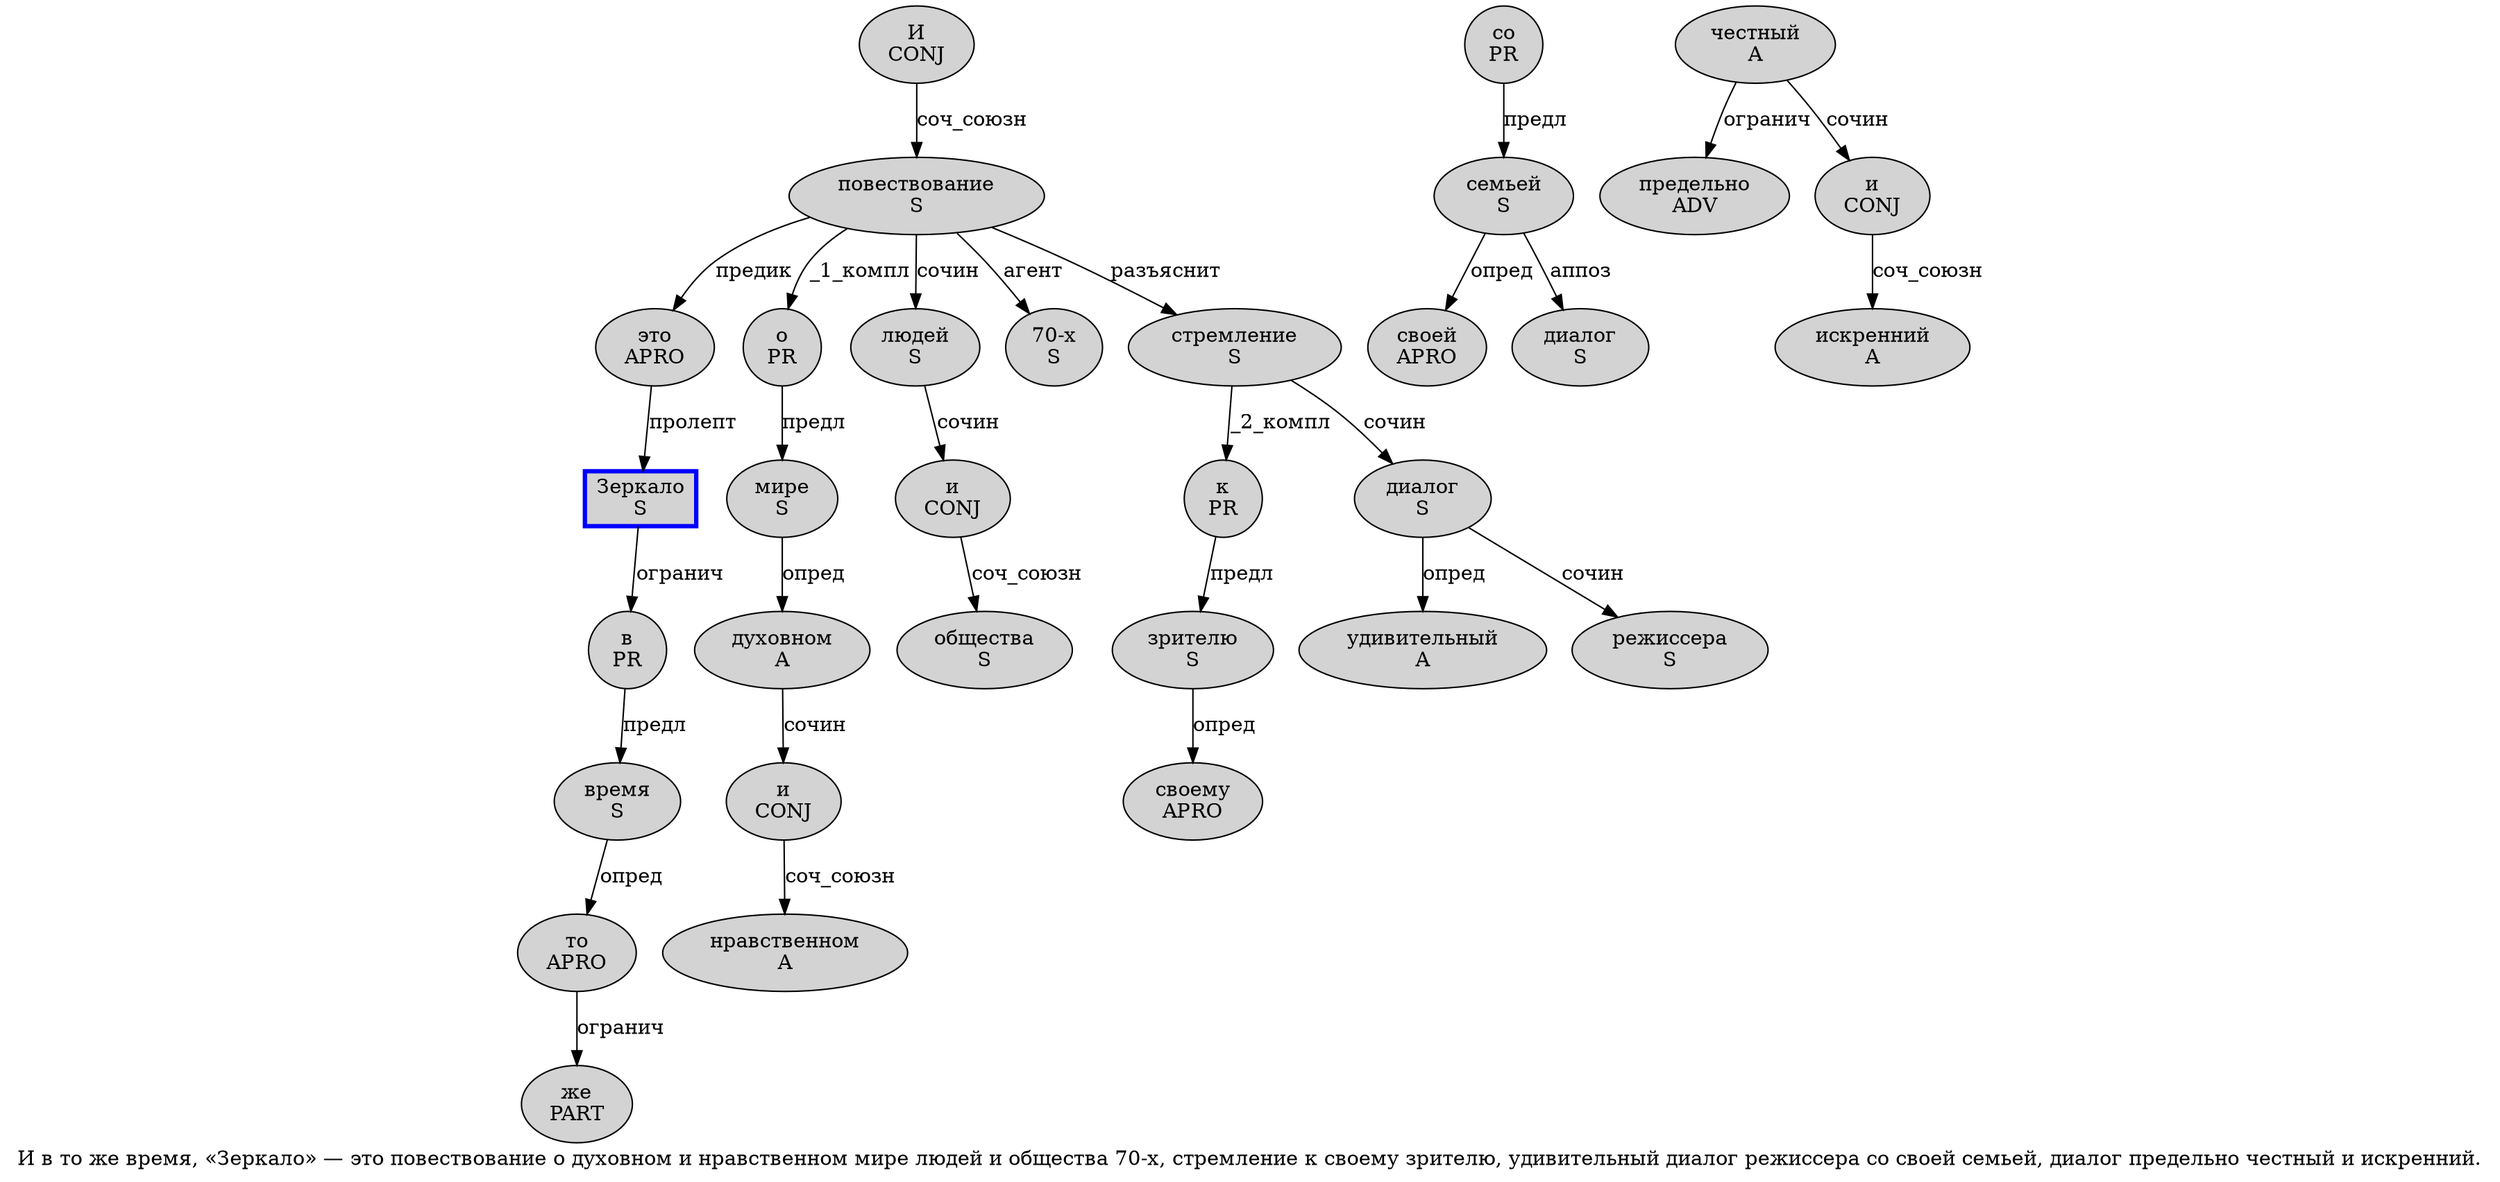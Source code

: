 digraph SENTENCE_2115 {
	graph [label="И в то же время, «Зеркало» — это повествование о духовном и нравственном мире людей и общества 70-х, стремление к своему зрителю, удивительный диалог режиссера со своей семьей, диалог предельно честный и искренний."]
	node [style=filled]
		0 [label="И
CONJ" color="" fillcolor=lightgray penwidth=1 shape=ellipse]
		1 [label="в
PR" color="" fillcolor=lightgray penwidth=1 shape=ellipse]
		2 [label="то
APRO" color="" fillcolor=lightgray penwidth=1 shape=ellipse]
		3 [label="же
PART" color="" fillcolor=lightgray penwidth=1 shape=ellipse]
		4 [label="время
S" color="" fillcolor=lightgray penwidth=1 shape=ellipse]
		7 [label="Зеркало
S" color=blue fillcolor=lightgray penwidth=3 shape=box]
		10 [label="это
APRO" color="" fillcolor=lightgray penwidth=1 shape=ellipse]
		11 [label="повествование
S" color="" fillcolor=lightgray penwidth=1 shape=ellipse]
		12 [label="о
PR" color="" fillcolor=lightgray penwidth=1 shape=ellipse]
		13 [label="духовном
A" color="" fillcolor=lightgray penwidth=1 shape=ellipse]
		14 [label="и
CONJ" color="" fillcolor=lightgray penwidth=1 shape=ellipse]
		15 [label="нравственном
A" color="" fillcolor=lightgray penwidth=1 shape=ellipse]
		16 [label="мире
S" color="" fillcolor=lightgray penwidth=1 shape=ellipse]
		17 [label="людей
S" color="" fillcolor=lightgray penwidth=1 shape=ellipse]
		18 [label="и
CONJ" color="" fillcolor=lightgray penwidth=1 shape=ellipse]
		19 [label="общества
S" color="" fillcolor=lightgray penwidth=1 shape=ellipse]
		20 [label="70-х
S" color="" fillcolor=lightgray penwidth=1 shape=ellipse]
		22 [label="стремление
S" color="" fillcolor=lightgray penwidth=1 shape=ellipse]
		23 [label="к
PR" color="" fillcolor=lightgray penwidth=1 shape=ellipse]
		24 [label="своему
APRO" color="" fillcolor=lightgray penwidth=1 shape=ellipse]
		25 [label="зрителю
S" color="" fillcolor=lightgray penwidth=1 shape=ellipse]
		27 [label="удивительный
A" color="" fillcolor=lightgray penwidth=1 shape=ellipse]
		28 [label="диалог
S" color="" fillcolor=lightgray penwidth=1 shape=ellipse]
		29 [label="режиссера
S" color="" fillcolor=lightgray penwidth=1 shape=ellipse]
		30 [label="со
PR" color="" fillcolor=lightgray penwidth=1 shape=ellipse]
		31 [label="своей
APRO" color="" fillcolor=lightgray penwidth=1 shape=ellipse]
		32 [label="семьей
S" color="" fillcolor=lightgray penwidth=1 shape=ellipse]
		34 [label="диалог
S" color="" fillcolor=lightgray penwidth=1 shape=ellipse]
		35 [label="предельно
ADV" color="" fillcolor=lightgray penwidth=1 shape=ellipse]
		36 [label="честный
A" color="" fillcolor=lightgray penwidth=1 shape=ellipse]
		37 [label="и
CONJ" color="" fillcolor=lightgray penwidth=1 shape=ellipse]
		38 [label="искренний
A" color="" fillcolor=lightgray penwidth=1 shape=ellipse]
			4 -> 2 [label="опред"]
			30 -> 32 [label="предл"]
			11 -> 10 [label="предик"]
			11 -> 12 [label="_1_компл"]
			11 -> 17 [label="сочин"]
			11 -> 20 [label="агент"]
			11 -> 22 [label="разъяснит"]
			36 -> 35 [label="огранич"]
			36 -> 37 [label="сочин"]
			1 -> 4 [label="предл"]
			32 -> 31 [label="опред"]
			32 -> 34 [label="аппоз"]
			12 -> 16 [label="предл"]
			18 -> 19 [label="соч_союзн"]
			0 -> 11 [label="соч_союзн"]
			10 -> 7 [label="пролепт"]
			14 -> 15 [label="соч_союзн"]
			23 -> 25 [label="предл"]
			17 -> 18 [label="сочин"]
			28 -> 27 [label="опред"]
			28 -> 29 [label="сочин"]
			16 -> 13 [label="опред"]
			2 -> 3 [label="огранич"]
			13 -> 14 [label="сочин"]
			22 -> 23 [label="_2_компл"]
			22 -> 28 [label="сочин"]
			7 -> 1 [label="огранич"]
			25 -> 24 [label="опред"]
			37 -> 38 [label="соч_союзн"]
}
